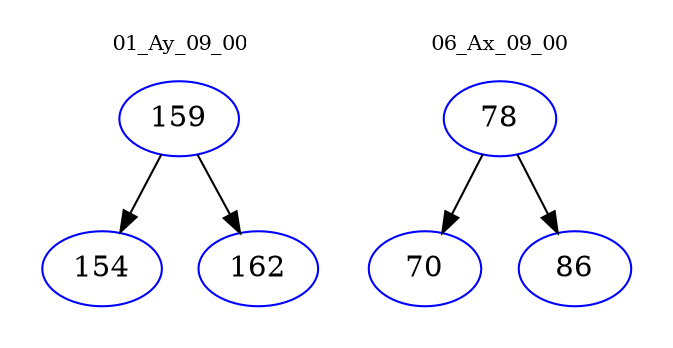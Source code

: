 digraph{
subgraph cluster_0 {
color = white
label = "01_Ay_09_00";
fontsize=10;
T0_159 [label="159", color="blue"]
T0_159 -> T0_154 [color="black"]
T0_154 [label="154", color="blue"]
T0_159 -> T0_162 [color="black"]
T0_162 [label="162", color="blue"]
}
subgraph cluster_1 {
color = white
label = "06_Ax_09_00";
fontsize=10;
T1_78 [label="78", color="blue"]
T1_78 -> T1_70 [color="black"]
T1_70 [label="70", color="blue"]
T1_78 -> T1_86 [color="black"]
T1_86 [label="86", color="blue"]
}
}
